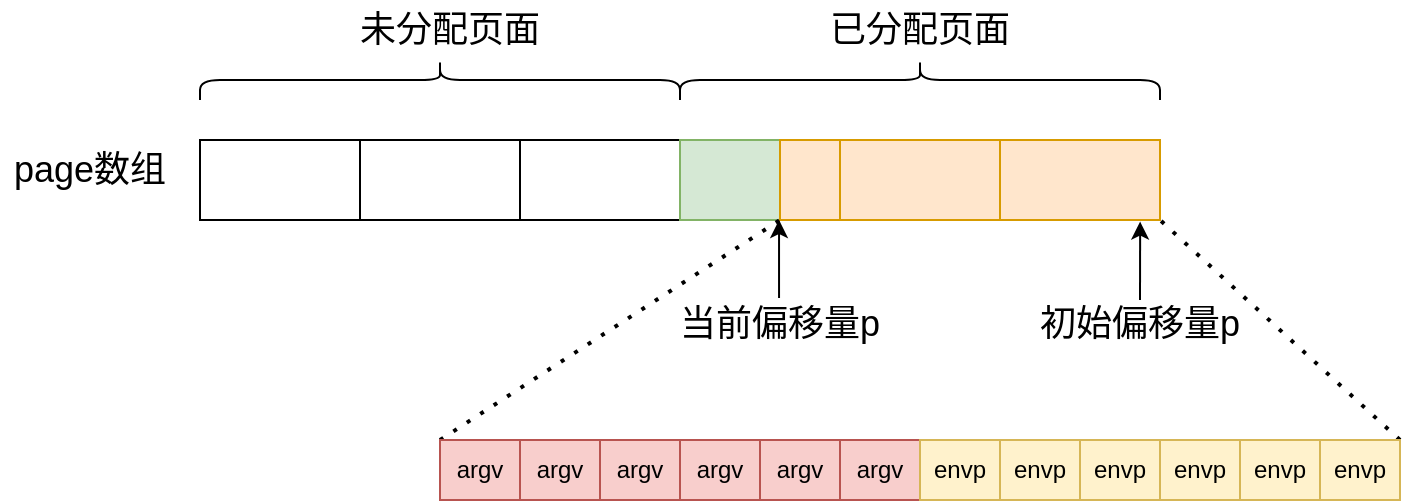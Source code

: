 <mxfile version="21.1.2" type="device">
  <diagram name="第 1 页" id="p6w_lGA0zB7Tl3CI8md5">
    <mxGraphModel dx="2059" dy="2041" grid="1" gridSize="10" guides="1" tooltips="1" connect="1" arrows="1" fold="1" page="1" pageScale="1" pageWidth="827" pageHeight="1169" math="0" shadow="0">
      <root>
        <mxCell id="0" />
        <mxCell id="1" parent="0" />
        <mxCell id="Al9h8sFwPv35eSC6eiJV-1" value="" style="rounded=0;whiteSpace=wrap;html=1;" vertex="1" parent="1">
          <mxGeometry x="80" y="40" width="80" height="40" as="geometry" />
        </mxCell>
        <mxCell id="Al9h8sFwPv35eSC6eiJV-2" value="" style="rounded=0;whiteSpace=wrap;html=1;" vertex="1" parent="1">
          <mxGeometry x="160" y="40" width="80" height="40" as="geometry" />
        </mxCell>
        <mxCell id="Al9h8sFwPv35eSC6eiJV-3" value="" style="rounded=0;whiteSpace=wrap;html=1;" vertex="1" parent="1">
          <mxGeometry x="240" y="40" width="80" height="40" as="geometry" />
        </mxCell>
        <mxCell id="Al9h8sFwPv35eSC6eiJV-4" value="" style="rounded=0;whiteSpace=wrap;html=1;fillColor=#d5e8d4;strokeColor=#82b366;" vertex="1" parent="1">
          <mxGeometry x="320" y="40" width="50" height="40" as="geometry" />
        </mxCell>
        <mxCell id="Al9h8sFwPv35eSC6eiJV-5" value="" style="rounded=0;whiteSpace=wrap;html=1;fillColor=#ffe6cc;strokeColor=#d79b00;" vertex="1" parent="1">
          <mxGeometry x="400" y="40" width="80" height="40" as="geometry" />
        </mxCell>
        <mxCell id="Al9h8sFwPv35eSC6eiJV-6" value="" style="rounded=0;whiteSpace=wrap;html=1;fillColor=#ffe6cc;strokeColor=#d79b00;" vertex="1" parent="1">
          <mxGeometry x="480" y="40" width="80" height="40" as="geometry" />
        </mxCell>
        <mxCell id="Al9h8sFwPv35eSC6eiJV-8" value="&lt;font style=&quot;font-size: 18px;&quot;&gt;page数组&lt;/font&gt;" style="text;strokeColor=none;align=center;fillColor=none;html=1;verticalAlign=middle;whiteSpace=wrap;rounded=0;" vertex="1" parent="1">
          <mxGeometry x="-20" y="40" width="90" height="30" as="geometry" />
        </mxCell>
        <mxCell id="Al9h8sFwPv35eSC6eiJV-9" value="" style="rounded=0;whiteSpace=wrap;html=1;fillColor=#ffe6cc;strokeColor=#d79b00;" vertex="1" parent="1">
          <mxGeometry x="370" y="40" width="30" height="40" as="geometry" />
        </mxCell>
        <mxCell id="Al9h8sFwPv35eSC6eiJV-12" value="" style="endArrow=classic;html=1;rounded=0;entryX=0.876;entryY=1.02;entryDx=0;entryDy=0;entryPerimeter=0;" edge="1" parent="1" target="Al9h8sFwPv35eSC6eiJV-6">
          <mxGeometry width="50" height="50" relative="1" as="geometry">
            <mxPoint x="550" y="120" as="sourcePoint" />
            <mxPoint x="570" y="90" as="targetPoint" />
          </mxGeometry>
        </mxCell>
        <mxCell id="Al9h8sFwPv35eSC6eiJV-13" value="&lt;font style=&quot;font-size: 18px;&quot;&gt;初始偏移量p&lt;/font&gt;" style="text;strokeColor=none;align=center;fillColor=none;html=1;verticalAlign=middle;whiteSpace=wrap;rounded=0;" vertex="1" parent="1">
          <mxGeometry x="490" y="127" width="120" height="10" as="geometry" />
        </mxCell>
        <mxCell id="Al9h8sFwPv35eSC6eiJV-14" value="" style="endArrow=classic;html=1;rounded=0;entryX=0.876;entryY=1.02;entryDx=0;entryDy=0;entryPerimeter=0;" edge="1" parent="1">
          <mxGeometry width="50" height="50" relative="1" as="geometry">
            <mxPoint x="369.52" y="119" as="sourcePoint" />
            <mxPoint x="369.52" y="80" as="targetPoint" />
          </mxGeometry>
        </mxCell>
        <mxCell id="Al9h8sFwPv35eSC6eiJV-15" value="&lt;span style=&quot;font-size: 18px;&quot;&gt;当前偏移量p&lt;/span&gt;" style="text;strokeColor=none;align=center;fillColor=none;html=1;verticalAlign=middle;whiteSpace=wrap;rounded=0;" vertex="1" parent="1">
          <mxGeometry x="310" y="127" width="120" height="10" as="geometry" />
        </mxCell>
        <mxCell id="Al9h8sFwPv35eSC6eiJV-16" value="" style="shape=curlyBracket;whiteSpace=wrap;html=1;rounded=1;labelPosition=left;verticalLabelPosition=middle;align=right;verticalAlign=middle;rotation=90;" vertex="1" parent="1">
          <mxGeometry x="430" y="-110" width="20" height="240" as="geometry" />
        </mxCell>
        <mxCell id="Al9h8sFwPv35eSC6eiJV-17" value="" style="shape=curlyBracket;whiteSpace=wrap;html=1;rounded=1;labelPosition=left;verticalLabelPosition=middle;align=right;verticalAlign=middle;rotation=90;" vertex="1" parent="1">
          <mxGeometry x="190" y="-110" width="20" height="240" as="geometry" />
        </mxCell>
        <mxCell id="Al9h8sFwPv35eSC6eiJV-18" value="&lt;font style=&quot;font-size: 18px;&quot;&gt;未分配页面&lt;/font&gt;" style="text;strokeColor=none;align=center;fillColor=none;html=1;verticalAlign=middle;whiteSpace=wrap;rounded=0;" vertex="1" parent="1">
          <mxGeometry x="150" y="-30" width="110" height="30" as="geometry" />
        </mxCell>
        <mxCell id="Al9h8sFwPv35eSC6eiJV-19" value="&lt;font style=&quot;font-size: 18px;&quot;&gt;已分配页面&lt;/font&gt;" style="text;strokeColor=none;align=center;fillColor=none;html=1;verticalAlign=middle;whiteSpace=wrap;rounded=0;" vertex="1" parent="1">
          <mxGeometry x="385" y="-30" width="110" height="30" as="geometry" />
        </mxCell>
        <mxCell id="Al9h8sFwPv35eSC6eiJV-20" value="" style="endArrow=none;dashed=1;html=1;dashPattern=1 3;strokeWidth=2;rounded=0;entryX=1;entryY=1;entryDx=0;entryDy=0;" edge="1" parent="1" target="Al9h8sFwPv35eSC6eiJV-4">
          <mxGeometry width="50" height="50" relative="1" as="geometry">
            <mxPoint x="200" y="190" as="sourcePoint" />
            <mxPoint x="340" y="110" as="targetPoint" />
          </mxGeometry>
        </mxCell>
        <mxCell id="Al9h8sFwPv35eSC6eiJV-22" value="" style="endArrow=none;dashed=1;html=1;dashPattern=1 3;strokeWidth=2;rounded=0;entryX=1;entryY=1;entryDx=0;entryDy=0;exitX=1;exitY=0;exitDx=0;exitDy=0;" edge="1" parent="1" source="Al9h8sFwPv35eSC6eiJV-34" target="Al9h8sFwPv35eSC6eiJV-6">
          <mxGeometry width="50" height="50" relative="1" as="geometry">
            <mxPoint x="689.412" y="190" as="sourcePoint" />
            <mxPoint x="480" y="160" as="targetPoint" />
          </mxGeometry>
        </mxCell>
        <mxCell id="Al9h8sFwPv35eSC6eiJV-23" value="argv" style="rounded=0;whiteSpace=wrap;html=1;fillColor=#f8cecc;strokeColor=#b85450;" vertex="1" parent="1">
          <mxGeometry x="200" y="190" width="40" height="30" as="geometry" />
        </mxCell>
        <mxCell id="Al9h8sFwPv35eSC6eiJV-24" value="argv" style="rounded=0;whiteSpace=wrap;html=1;fillColor=#f8cecc;strokeColor=#b85450;" vertex="1" parent="1">
          <mxGeometry x="240" y="190" width="40" height="30" as="geometry" />
        </mxCell>
        <mxCell id="Al9h8sFwPv35eSC6eiJV-25" value="argv" style="rounded=0;whiteSpace=wrap;html=1;fillColor=#f8cecc;strokeColor=#b85450;" vertex="1" parent="1">
          <mxGeometry x="280" y="190" width="40" height="30" as="geometry" />
        </mxCell>
        <mxCell id="Al9h8sFwPv35eSC6eiJV-26" value="argv" style="rounded=0;whiteSpace=wrap;html=1;fillColor=#f8cecc;strokeColor=#b85450;" vertex="1" parent="1">
          <mxGeometry x="320" y="190" width="40" height="30" as="geometry" />
        </mxCell>
        <mxCell id="Al9h8sFwPv35eSC6eiJV-27" value="argv" style="rounded=0;whiteSpace=wrap;html=1;fillColor=#f8cecc;strokeColor=#b85450;" vertex="1" parent="1">
          <mxGeometry x="360" y="190" width="40" height="30" as="geometry" />
        </mxCell>
        <mxCell id="Al9h8sFwPv35eSC6eiJV-28" value="argv" style="rounded=0;whiteSpace=wrap;html=1;fillColor=#f8cecc;strokeColor=#b85450;" vertex="1" parent="1">
          <mxGeometry x="400" y="190" width="40" height="30" as="geometry" />
        </mxCell>
        <mxCell id="Al9h8sFwPv35eSC6eiJV-29" value="envp" style="rounded=0;whiteSpace=wrap;html=1;fillColor=#fff2cc;strokeColor=#d6b656;" vertex="1" parent="1">
          <mxGeometry x="440" y="190" width="40" height="30" as="geometry" />
        </mxCell>
        <mxCell id="Al9h8sFwPv35eSC6eiJV-30" value="envp" style="rounded=0;whiteSpace=wrap;html=1;fillColor=#fff2cc;strokeColor=#d6b656;" vertex="1" parent="1">
          <mxGeometry x="480" y="190" width="40" height="30" as="geometry" />
        </mxCell>
        <mxCell id="Al9h8sFwPv35eSC6eiJV-31" value="envp" style="rounded=0;whiteSpace=wrap;html=1;fillColor=#fff2cc;strokeColor=#d6b656;" vertex="1" parent="1">
          <mxGeometry x="520" y="190" width="40" height="30" as="geometry" />
        </mxCell>
        <mxCell id="Al9h8sFwPv35eSC6eiJV-32" value="envp" style="rounded=0;whiteSpace=wrap;html=1;fillColor=#fff2cc;strokeColor=#d6b656;" vertex="1" parent="1">
          <mxGeometry x="560" y="190" width="40" height="30" as="geometry" />
        </mxCell>
        <mxCell id="Al9h8sFwPv35eSC6eiJV-33" value="envp" style="rounded=0;whiteSpace=wrap;html=1;fillColor=#fff2cc;strokeColor=#d6b656;" vertex="1" parent="1">
          <mxGeometry x="600" y="190" width="40" height="30" as="geometry" />
        </mxCell>
        <mxCell id="Al9h8sFwPv35eSC6eiJV-34" value="envp" style="rounded=0;whiteSpace=wrap;html=1;fillColor=#fff2cc;strokeColor=#d6b656;" vertex="1" parent="1">
          <mxGeometry x="640" y="190" width="40" height="30" as="geometry" />
        </mxCell>
      </root>
    </mxGraphModel>
  </diagram>
</mxfile>
